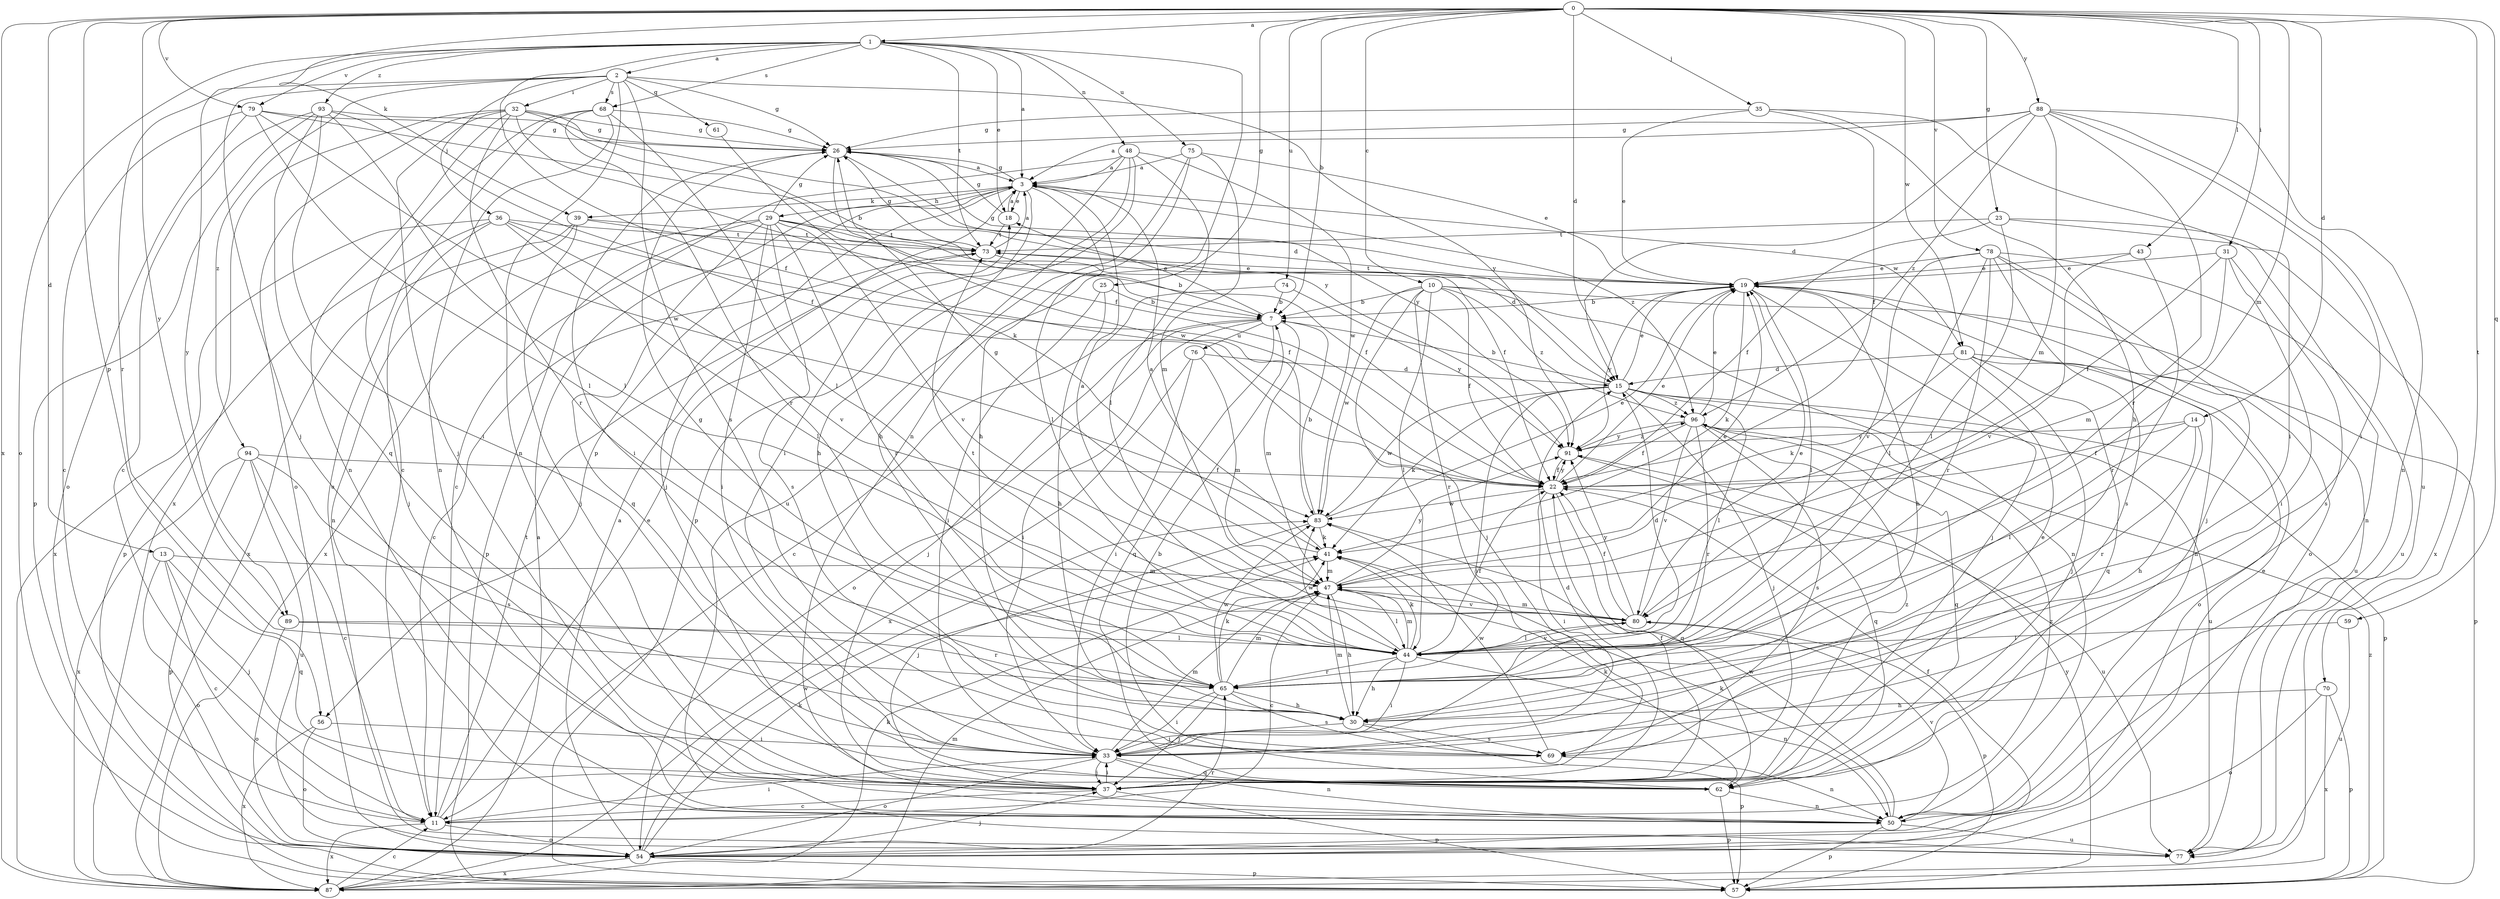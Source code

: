 strict digraph  {
0;
1;
2;
3;
7;
10;
11;
13;
14;
15;
18;
19;
22;
23;
25;
26;
29;
30;
31;
32;
33;
35;
36;
37;
39;
41;
43;
44;
47;
48;
50;
54;
56;
57;
59;
61;
62;
65;
68;
69;
70;
73;
74;
75;
76;
77;
78;
79;
80;
81;
83;
87;
88;
89;
91;
93;
94;
96;
0 -> 1  [label=a];
0 -> 7  [label=b];
0 -> 10  [label=c];
0 -> 13  [label=d];
0 -> 14  [label=d];
0 -> 15  [label=d];
0 -> 23  [label=g];
0 -> 25  [label=g];
0 -> 31  [label=i];
0 -> 35  [label=j];
0 -> 39  [label=k];
0 -> 43  [label=l];
0 -> 47  [label=m];
0 -> 56  [label=p];
0 -> 59  [label=q];
0 -> 70  [label=t];
0 -> 74  [label=u];
0 -> 78  [label=v];
0 -> 79  [label=v];
0 -> 81  [label=w];
0 -> 87  [label=x];
0 -> 88  [label=y];
0 -> 89  [label=y];
1 -> 2  [label=a];
1 -> 3  [label=a];
1 -> 18  [label=e];
1 -> 22  [label=f];
1 -> 48  [label=n];
1 -> 50  [label=n];
1 -> 54  [label=o];
1 -> 65  [label=r];
1 -> 68  [label=s];
1 -> 73  [label=t];
1 -> 75  [label=u];
1 -> 79  [label=v];
1 -> 93  [label=z];
2 -> 26  [label=g];
2 -> 32  [label=i];
2 -> 36  [label=j];
2 -> 37  [label=j];
2 -> 50  [label=n];
2 -> 61  [label=q];
2 -> 68  [label=s];
2 -> 69  [label=s];
2 -> 89  [label=y];
2 -> 91  [label=y];
2 -> 94  [label=z];
3 -> 18  [label=e];
3 -> 26  [label=g];
3 -> 29  [label=h];
3 -> 30  [label=h];
3 -> 37  [label=j];
3 -> 39  [label=k];
3 -> 44  [label=l];
3 -> 56  [label=p];
3 -> 81  [label=w];
3 -> 96  [label=z];
7 -> 18  [label=e];
7 -> 33  [label=i];
7 -> 37  [label=j];
7 -> 47  [label=m];
7 -> 54  [label=o];
7 -> 62  [label=q];
7 -> 76  [label=u];
10 -> 7  [label=b];
10 -> 22  [label=f];
10 -> 37  [label=j];
10 -> 44  [label=l];
10 -> 50  [label=n];
10 -> 65  [label=r];
10 -> 77  [label=u];
10 -> 83  [label=w];
10 -> 96  [label=z];
11 -> 18  [label=e];
11 -> 33  [label=i];
11 -> 54  [label=o];
11 -> 73  [label=t];
11 -> 87  [label=x];
11 -> 96  [label=z];
13 -> 11  [label=c];
13 -> 37  [label=j];
13 -> 47  [label=m];
13 -> 54  [label=o];
13 -> 62  [label=q];
14 -> 22  [label=f];
14 -> 30  [label=h];
14 -> 44  [label=l];
14 -> 65  [label=r];
14 -> 91  [label=y];
15 -> 7  [label=b];
15 -> 19  [label=e];
15 -> 33  [label=i];
15 -> 37  [label=j];
15 -> 41  [label=k];
15 -> 44  [label=l];
15 -> 57  [label=p];
15 -> 77  [label=u];
15 -> 83  [label=w];
15 -> 96  [label=z];
18 -> 3  [label=a];
18 -> 26  [label=g];
18 -> 73  [label=t];
19 -> 7  [label=b];
19 -> 26  [label=g];
19 -> 30  [label=h];
19 -> 37  [label=j];
19 -> 41  [label=k];
19 -> 44  [label=l];
19 -> 50  [label=n];
19 -> 73  [label=t];
19 -> 91  [label=y];
22 -> 19  [label=e];
22 -> 33  [label=i];
22 -> 62  [label=q];
22 -> 77  [label=u];
22 -> 83  [label=w];
22 -> 91  [label=y];
23 -> 22  [label=f];
23 -> 44  [label=l];
23 -> 50  [label=n];
23 -> 73  [label=t];
23 -> 87  [label=x];
25 -> 7  [label=b];
25 -> 30  [label=h];
25 -> 33  [label=i];
26 -> 3  [label=a];
26 -> 33  [label=i];
26 -> 83  [label=w];
26 -> 91  [label=y];
29 -> 15  [label=d];
29 -> 22  [label=f];
29 -> 26  [label=g];
29 -> 33  [label=i];
29 -> 57  [label=p];
29 -> 62  [label=q];
29 -> 65  [label=r];
29 -> 69  [label=s];
29 -> 73  [label=t];
29 -> 80  [label=v];
29 -> 87  [label=x];
30 -> 33  [label=i];
30 -> 47  [label=m];
30 -> 57  [label=p];
30 -> 69  [label=s];
31 -> 19  [label=e];
31 -> 22  [label=f];
31 -> 33  [label=i];
31 -> 47  [label=m];
31 -> 69  [label=s];
32 -> 7  [label=b];
32 -> 15  [label=d];
32 -> 22  [label=f];
32 -> 26  [label=g];
32 -> 37  [label=j];
32 -> 50  [label=n];
32 -> 54  [label=o];
32 -> 65  [label=r];
32 -> 87  [label=x];
33 -> 37  [label=j];
33 -> 47  [label=m];
33 -> 50  [label=n];
33 -> 54  [label=o];
33 -> 62  [label=q];
35 -> 19  [label=e];
35 -> 22  [label=f];
35 -> 26  [label=g];
35 -> 30  [label=h];
35 -> 33  [label=i];
36 -> 22  [label=f];
36 -> 37  [label=j];
36 -> 44  [label=l];
36 -> 57  [label=p];
36 -> 73  [label=t];
36 -> 80  [label=v];
36 -> 87  [label=x];
37 -> 11  [label=c];
37 -> 15  [label=d];
37 -> 19  [label=e];
37 -> 22  [label=f];
37 -> 33  [label=i];
37 -> 57  [label=p];
37 -> 96  [label=z];
39 -> 22  [label=f];
39 -> 37  [label=j];
39 -> 50  [label=n];
39 -> 73  [label=t];
39 -> 87  [label=x];
41 -> 3  [label=a];
41 -> 26  [label=g];
41 -> 47  [label=m];
43 -> 19  [label=e];
43 -> 65  [label=r];
43 -> 80  [label=v];
44 -> 15  [label=d];
44 -> 22  [label=f];
44 -> 30  [label=h];
44 -> 33  [label=i];
44 -> 41  [label=k];
44 -> 47  [label=m];
44 -> 50  [label=n];
44 -> 65  [label=r];
44 -> 73  [label=t];
44 -> 80  [label=v];
44 -> 83  [label=w];
47 -> 3  [label=a];
47 -> 11  [label=c];
47 -> 19  [label=e];
47 -> 30  [label=h];
47 -> 44  [label=l];
47 -> 80  [label=v];
47 -> 91  [label=y];
48 -> 3  [label=a];
48 -> 11  [label=c];
48 -> 30  [label=h];
48 -> 33  [label=i];
48 -> 44  [label=l];
48 -> 57  [label=p];
48 -> 83  [label=w];
50 -> 41  [label=k];
50 -> 57  [label=p];
50 -> 77  [label=u];
50 -> 80  [label=v];
50 -> 83  [label=w];
54 -> 3  [label=a];
54 -> 19  [label=e];
54 -> 22  [label=f];
54 -> 37  [label=j];
54 -> 41  [label=k];
54 -> 57  [label=p];
54 -> 65  [label=r];
54 -> 83  [label=w];
54 -> 87  [label=x];
56 -> 33  [label=i];
56 -> 54  [label=o];
56 -> 87  [label=x];
57 -> 91  [label=y];
57 -> 96  [label=z];
59 -> 44  [label=l];
59 -> 77  [label=u];
61 -> 41  [label=k];
62 -> 7  [label=b];
62 -> 41  [label=k];
62 -> 50  [label=n];
62 -> 57  [label=p];
65 -> 26  [label=g];
65 -> 30  [label=h];
65 -> 33  [label=i];
65 -> 37  [label=j];
65 -> 41  [label=k];
65 -> 47  [label=m];
65 -> 69  [label=s];
65 -> 83  [label=w];
68 -> 11  [label=c];
68 -> 26  [label=g];
68 -> 44  [label=l];
68 -> 50  [label=n];
68 -> 65  [label=r];
68 -> 77  [label=u];
69 -> 50  [label=n];
69 -> 83  [label=w];
70 -> 30  [label=h];
70 -> 54  [label=o];
70 -> 57  [label=p];
70 -> 87  [label=x];
73 -> 3  [label=a];
73 -> 7  [label=b];
73 -> 11  [label=c];
73 -> 19  [label=e];
73 -> 26  [label=g];
74 -> 7  [label=b];
74 -> 11  [label=c];
74 -> 91  [label=y];
75 -> 3  [label=a];
75 -> 19  [label=e];
75 -> 30  [label=h];
75 -> 47  [label=m];
75 -> 77  [label=u];
76 -> 15  [label=d];
76 -> 33  [label=i];
76 -> 47  [label=m];
76 -> 87  [label=x];
78 -> 19  [label=e];
78 -> 37  [label=j];
78 -> 44  [label=l];
78 -> 54  [label=o];
78 -> 65  [label=r];
78 -> 69  [label=s];
78 -> 77  [label=u];
78 -> 80  [label=v];
79 -> 11  [label=c];
79 -> 26  [label=g];
79 -> 44  [label=l];
79 -> 54  [label=o];
79 -> 83  [label=w];
79 -> 91  [label=y];
80 -> 19  [label=e];
80 -> 22  [label=f];
80 -> 44  [label=l];
80 -> 47  [label=m];
80 -> 57  [label=p];
80 -> 91  [label=y];
81 -> 15  [label=d];
81 -> 37  [label=j];
81 -> 41  [label=k];
81 -> 54  [label=o];
81 -> 57  [label=p];
81 -> 62  [label=q];
83 -> 7  [label=b];
83 -> 19  [label=e];
83 -> 37  [label=j];
83 -> 41  [label=k];
87 -> 3  [label=a];
87 -> 11  [label=c];
87 -> 41  [label=k];
87 -> 47  [label=m];
88 -> 3  [label=a];
88 -> 15  [label=d];
88 -> 26  [label=g];
88 -> 33  [label=i];
88 -> 47  [label=m];
88 -> 50  [label=n];
88 -> 65  [label=r];
88 -> 77  [label=u];
88 -> 96  [label=z];
89 -> 44  [label=l];
89 -> 54  [label=o];
89 -> 65  [label=r];
91 -> 22  [label=f];
91 -> 62  [label=q];
91 -> 96  [label=z];
93 -> 11  [label=c];
93 -> 22  [label=f];
93 -> 26  [label=g];
93 -> 33  [label=i];
93 -> 44  [label=l];
93 -> 57  [label=p];
93 -> 62  [label=q];
94 -> 11  [label=c];
94 -> 22  [label=f];
94 -> 57  [label=p];
94 -> 69  [label=s];
94 -> 77  [label=u];
94 -> 87  [label=x];
96 -> 19  [label=e];
96 -> 22  [label=f];
96 -> 62  [label=q];
96 -> 65  [label=r];
96 -> 69  [label=s];
96 -> 80  [label=v];
96 -> 91  [label=y];
}
